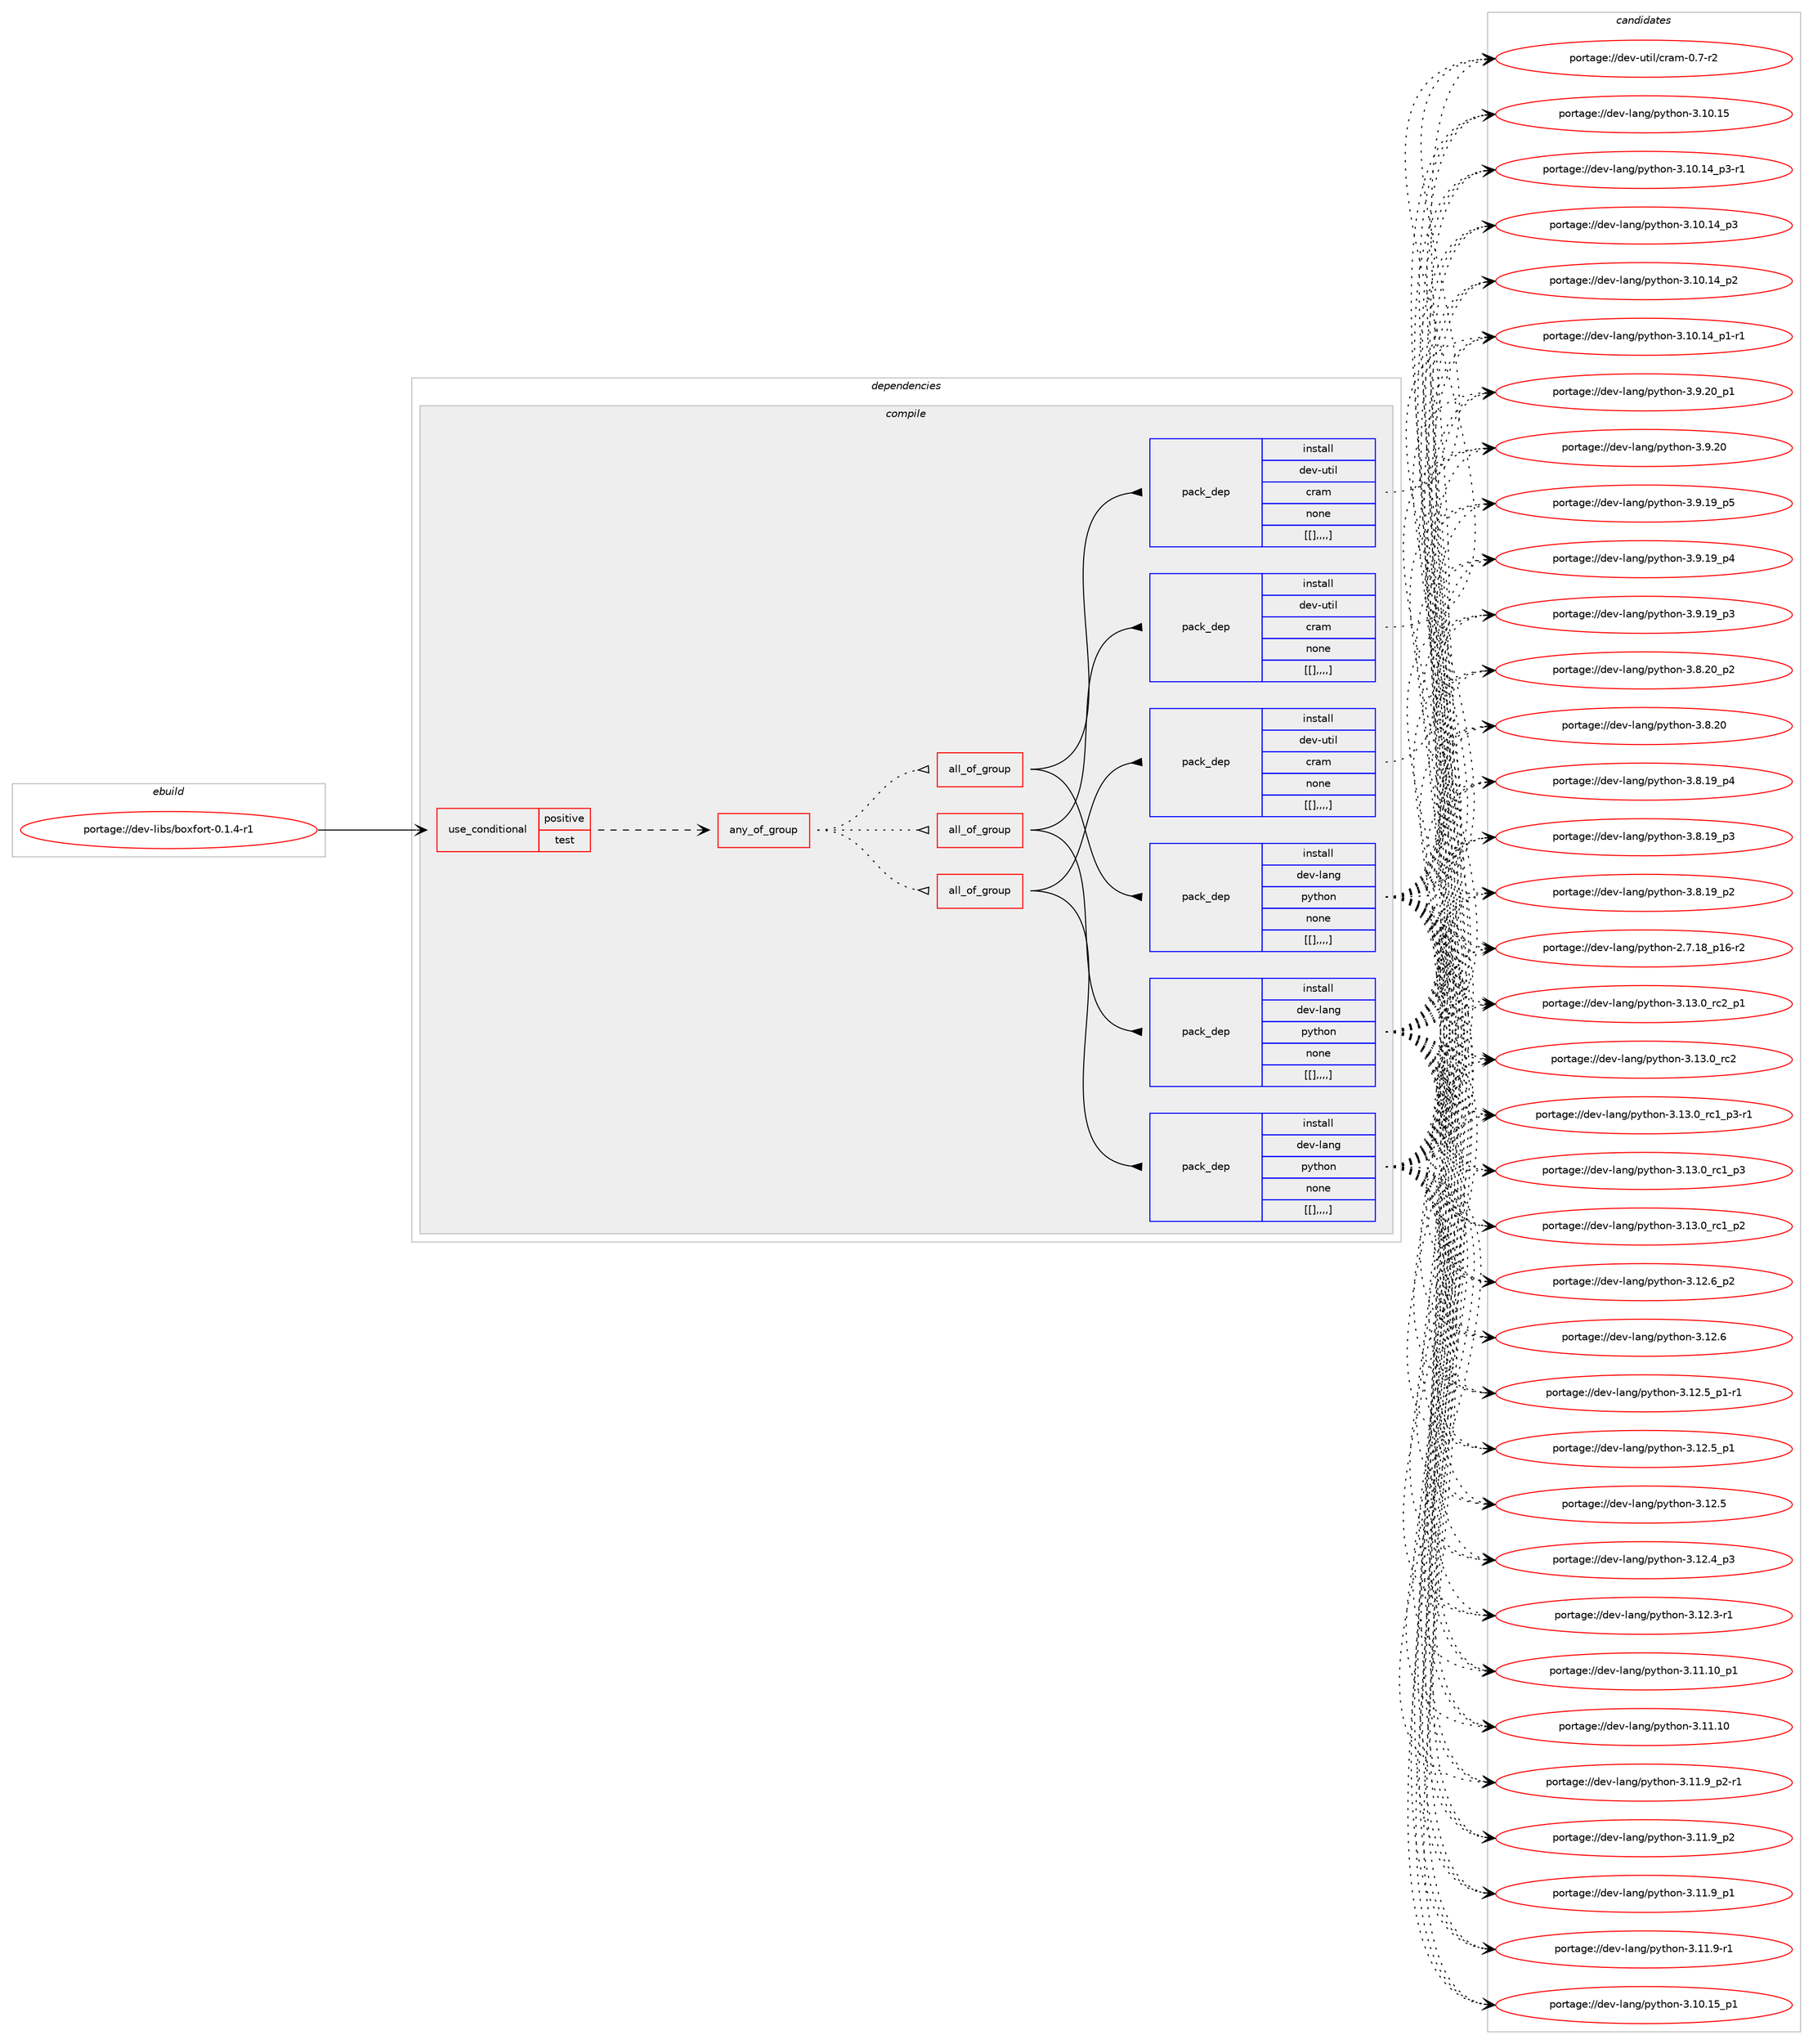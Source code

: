 digraph prolog {

# *************
# Graph options
# *************

newrank=true;
concentrate=true;
compound=true;
graph [rankdir=LR,fontname=Helvetica,fontsize=10,ranksep=1.5];#, ranksep=2.5, nodesep=0.2];
edge  [arrowhead=vee];
node  [fontname=Helvetica,fontsize=10];

# **********
# The ebuild
# **********

subgraph cluster_leftcol {
color=gray;
label=<<i>ebuild</i>>;
id [label="portage://dev-libs/boxfort-0.1.4-r1", color=red, width=4, href="../dev-libs/boxfort-0.1.4-r1.svg"];
}

# ****************
# The dependencies
# ****************

subgraph cluster_midcol {
color=gray;
label=<<i>dependencies</i>>;
subgraph cluster_compile {
fillcolor="#eeeeee";
style=filled;
label=<<i>compile</i>>;
subgraph cond26682 {
dependency107978 [label=<<TABLE BORDER="0" CELLBORDER="1" CELLSPACING="0" CELLPADDING="4"><TR><TD ROWSPAN="3" CELLPADDING="10">use_conditional</TD></TR><TR><TD>positive</TD></TR><TR><TD>test</TD></TR></TABLE>>, shape=none, color=red];
subgraph any977 {
dependency107979 [label=<<TABLE BORDER="0" CELLBORDER="1" CELLSPACING="0" CELLPADDING="4"><TR><TD CELLPADDING="10">any_of_group</TD></TR></TABLE>>, shape=none, color=red];subgraph all143 {
dependency107980 [label=<<TABLE BORDER="0" CELLBORDER="1" CELLSPACING="0" CELLPADDING="4"><TR><TD CELLPADDING="10">all_of_group</TD></TR></TABLE>>, shape=none, color=red];subgraph pack80179 {
dependency107981 [label=<<TABLE BORDER="0" CELLBORDER="1" CELLSPACING="0" CELLPADDING="4" WIDTH="220"><TR><TD ROWSPAN="6" CELLPADDING="30">pack_dep</TD></TR><TR><TD WIDTH="110">install</TD></TR><TR><TD>dev-lang</TD></TR><TR><TD>python</TD></TR><TR><TD>none</TD></TR><TR><TD>[[],,,,]</TD></TR></TABLE>>, shape=none, color=blue];
}
dependency107980:e -> dependency107981:w [weight=20,style="solid",arrowhead="inv"];
subgraph pack80180 {
dependency107982 [label=<<TABLE BORDER="0" CELLBORDER="1" CELLSPACING="0" CELLPADDING="4" WIDTH="220"><TR><TD ROWSPAN="6" CELLPADDING="30">pack_dep</TD></TR><TR><TD WIDTH="110">install</TD></TR><TR><TD>dev-util</TD></TR><TR><TD>cram</TD></TR><TR><TD>none</TD></TR><TR><TD>[[],,,,]</TD></TR></TABLE>>, shape=none, color=blue];
}
dependency107980:e -> dependency107982:w [weight=20,style="solid",arrowhead="inv"];
}
dependency107979:e -> dependency107980:w [weight=20,style="dotted",arrowhead="oinv"];
subgraph all144 {
dependency107983 [label=<<TABLE BORDER="0" CELLBORDER="1" CELLSPACING="0" CELLPADDING="4"><TR><TD CELLPADDING="10">all_of_group</TD></TR></TABLE>>, shape=none, color=red];subgraph pack80181 {
dependency107984 [label=<<TABLE BORDER="0" CELLBORDER="1" CELLSPACING="0" CELLPADDING="4" WIDTH="220"><TR><TD ROWSPAN="6" CELLPADDING="30">pack_dep</TD></TR><TR><TD WIDTH="110">install</TD></TR><TR><TD>dev-lang</TD></TR><TR><TD>python</TD></TR><TR><TD>none</TD></TR><TR><TD>[[],,,,]</TD></TR></TABLE>>, shape=none, color=blue];
}
dependency107983:e -> dependency107984:w [weight=20,style="solid",arrowhead="inv"];
subgraph pack80182 {
dependency107985 [label=<<TABLE BORDER="0" CELLBORDER="1" CELLSPACING="0" CELLPADDING="4" WIDTH="220"><TR><TD ROWSPAN="6" CELLPADDING="30">pack_dep</TD></TR><TR><TD WIDTH="110">install</TD></TR><TR><TD>dev-util</TD></TR><TR><TD>cram</TD></TR><TR><TD>none</TD></TR><TR><TD>[[],,,,]</TD></TR></TABLE>>, shape=none, color=blue];
}
dependency107983:e -> dependency107985:w [weight=20,style="solid",arrowhead="inv"];
}
dependency107979:e -> dependency107983:w [weight=20,style="dotted",arrowhead="oinv"];
subgraph all145 {
dependency107986 [label=<<TABLE BORDER="0" CELLBORDER="1" CELLSPACING="0" CELLPADDING="4"><TR><TD CELLPADDING="10">all_of_group</TD></TR></TABLE>>, shape=none, color=red];subgraph pack80183 {
dependency107987 [label=<<TABLE BORDER="0" CELLBORDER="1" CELLSPACING="0" CELLPADDING="4" WIDTH="220"><TR><TD ROWSPAN="6" CELLPADDING="30">pack_dep</TD></TR><TR><TD WIDTH="110">install</TD></TR><TR><TD>dev-lang</TD></TR><TR><TD>python</TD></TR><TR><TD>none</TD></TR><TR><TD>[[],,,,]</TD></TR></TABLE>>, shape=none, color=blue];
}
dependency107986:e -> dependency107987:w [weight=20,style="solid",arrowhead="inv"];
subgraph pack80184 {
dependency107988 [label=<<TABLE BORDER="0" CELLBORDER="1" CELLSPACING="0" CELLPADDING="4" WIDTH="220"><TR><TD ROWSPAN="6" CELLPADDING="30">pack_dep</TD></TR><TR><TD WIDTH="110">install</TD></TR><TR><TD>dev-util</TD></TR><TR><TD>cram</TD></TR><TR><TD>none</TD></TR><TR><TD>[[],,,,]</TD></TR></TABLE>>, shape=none, color=blue];
}
dependency107986:e -> dependency107988:w [weight=20,style="solid",arrowhead="inv"];
}
dependency107979:e -> dependency107986:w [weight=20,style="dotted",arrowhead="oinv"];
}
dependency107978:e -> dependency107979:w [weight=20,style="dashed",arrowhead="vee"];
}
id:e -> dependency107978:w [weight=20,style="solid",arrowhead="vee"];
}
subgraph cluster_compileandrun {
fillcolor="#eeeeee";
style=filled;
label=<<i>compile and run</i>>;
}
subgraph cluster_run {
fillcolor="#eeeeee";
style=filled;
label=<<i>run</i>>;
}
}

# **************
# The candidates
# **************

subgraph cluster_choices {
rank=same;
color=gray;
label=<<i>candidates</i>>;

subgraph choice80179 {
color=black;
nodesep=1;
choice100101118451089711010347112121116104111110455146495146489511499509511249 [label="portage://dev-lang/python-3.13.0_rc2_p1", color=red, width=4,href="../dev-lang/python-3.13.0_rc2_p1.svg"];
choice10010111845108971101034711212111610411111045514649514648951149950 [label="portage://dev-lang/python-3.13.0_rc2", color=red, width=4,href="../dev-lang/python-3.13.0_rc2.svg"];
choice1001011184510897110103471121211161041111104551464951464895114994995112514511449 [label="portage://dev-lang/python-3.13.0_rc1_p3-r1", color=red, width=4,href="../dev-lang/python-3.13.0_rc1_p3-r1.svg"];
choice100101118451089711010347112121116104111110455146495146489511499499511251 [label="portage://dev-lang/python-3.13.0_rc1_p3", color=red, width=4,href="../dev-lang/python-3.13.0_rc1_p3.svg"];
choice100101118451089711010347112121116104111110455146495146489511499499511250 [label="portage://dev-lang/python-3.13.0_rc1_p2", color=red, width=4,href="../dev-lang/python-3.13.0_rc1_p2.svg"];
choice100101118451089711010347112121116104111110455146495046549511250 [label="portage://dev-lang/python-3.12.6_p2", color=red, width=4,href="../dev-lang/python-3.12.6_p2.svg"];
choice10010111845108971101034711212111610411111045514649504654 [label="portage://dev-lang/python-3.12.6", color=red, width=4,href="../dev-lang/python-3.12.6.svg"];
choice1001011184510897110103471121211161041111104551464950465395112494511449 [label="portage://dev-lang/python-3.12.5_p1-r1", color=red, width=4,href="../dev-lang/python-3.12.5_p1-r1.svg"];
choice100101118451089711010347112121116104111110455146495046539511249 [label="portage://dev-lang/python-3.12.5_p1", color=red, width=4,href="../dev-lang/python-3.12.5_p1.svg"];
choice10010111845108971101034711212111610411111045514649504653 [label="portage://dev-lang/python-3.12.5", color=red, width=4,href="../dev-lang/python-3.12.5.svg"];
choice100101118451089711010347112121116104111110455146495046529511251 [label="portage://dev-lang/python-3.12.4_p3", color=red, width=4,href="../dev-lang/python-3.12.4_p3.svg"];
choice100101118451089711010347112121116104111110455146495046514511449 [label="portage://dev-lang/python-3.12.3-r1", color=red, width=4,href="../dev-lang/python-3.12.3-r1.svg"];
choice10010111845108971101034711212111610411111045514649494649489511249 [label="portage://dev-lang/python-3.11.10_p1", color=red, width=4,href="../dev-lang/python-3.11.10_p1.svg"];
choice1001011184510897110103471121211161041111104551464949464948 [label="portage://dev-lang/python-3.11.10", color=red, width=4,href="../dev-lang/python-3.11.10.svg"];
choice1001011184510897110103471121211161041111104551464949465795112504511449 [label="portage://dev-lang/python-3.11.9_p2-r1", color=red, width=4,href="../dev-lang/python-3.11.9_p2-r1.svg"];
choice100101118451089711010347112121116104111110455146494946579511250 [label="portage://dev-lang/python-3.11.9_p2", color=red, width=4,href="../dev-lang/python-3.11.9_p2.svg"];
choice100101118451089711010347112121116104111110455146494946579511249 [label="portage://dev-lang/python-3.11.9_p1", color=red, width=4,href="../dev-lang/python-3.11.9_p1.svg"];
choice100101118451089711010347112121116104111110455146494946574511449 [label="portage://dev-lang/python-3.11.9-r1", color=red, width=4,href="../dev-lang/python-3.11.9-r1.svg"];
choice10010111845108971101034711212111610411111045514649484649539511249 [label="portage://dev-lang/python-3.10.15_p1", color=red, width=4,href="../dev-lang/python-3.10.15_p1.svg"];
choice1001011184510897110103471121211161041111104551464948464953 [label="portage://dev-lang/python-3.10.15", color=red, width=4,href="../dev-lang/python-3.10.15.svg"];
choice100101118451089711010347112121116104111110455146494846495295112514511449 [label="portage://dev-lang/python-3.10.14_p3-r1", color=red, width=4,href="../dev-lang/python-3.10.14_p3-r1.svg"];
choice10010111845108971101034711212111610411111045514649484649529511251 [label="portage://dev-lang/python-3.10.14_p3", color=red, width=4,href="../dev-lang/python-3.10.14_p3.svg"];
choice10010111845108971101034711212111610411111045514649484649529511250 [label="portage://dev-lang/python-3.10.14_p2", color=red, width=4,href="../dev-lang/python-3.10.14_p2.svg"];
choice100101118451089711010347112121116104111110455146494846495295112494511449 [label="portage://dev-lang/python-3.10.14_p1-r1", color=red, width=4,href="../dev-lang/python-3.10.14_p1-r1.svg"];
choice100101118451089711010347112121116104111110455146574650489511249 [label="portage://dev-lang/python-3.9.20_p1", color=red, width=4,href="../dev-lang/python-3.9.20_p1.svg"];
choice10010111845108971101034711212111610411111045514657465048 [label="portage://dev-lang/python-3.9.20", color=red, width=4,href="../dev-lang/python-3.9.20.svg"];
choice100101118451089711010347112121116104111110455146574649579511253 [label="portage://dev-lang/python-3.9.19_p5", color=red, width=4,href="../dev-lang/python-3.9.19_p5.svg"];
choice100101118451089711010347112121116104111110455146574649579511252 [label="portage://dev-lang/python-3.9.19_p4", color=red, width=4,href="../dev-lang/python-3.9.19_p4.svg"];
choice100101118451089711010347112121116104111110455146574649579511251 [label="portage://dev-lang/python-3.9.19_p3", color=red, width=4,href="../dev-lang/python-3.9.19_p3.svg"];
choice100101118451089711010347112121116104111110455146564650489511250 [label="portage://dev-lang/python-3.8.20_p2", color=red, width=4,href="../dev-lang/python-3.8.20_p2.svg"];
choice10010111845108971101034711212111610411111045514656465048 [label="portage://dev-lang/python-3.8.20", color=red, width=4,href="../dev-lang/python-3.8.20.svg"];
choice100101118451089711010347112121116104111110455146564649579511252 [label="portage://dev-lang/python-3.8.19_p4", color=red, width=4,href="../dev-lang/python-3.8.19_p4.svg"];
choice100101118451089711010347112121116104111110455146564649579511251 [label="portage://dev-lang/python-3.8.19_p3", color=red, width=4,href="../dev-lang/python-3.8.19_p3.svg"];
choice100101118451089711010347112121116104111110455146564649579511250 [label="portage://dev-lang/python-3.8.19_p2", color=red, width=4,href="../dev-lang/python-3.8.19_p2.svg"];
choice100101118451089711010347112121116104111110455046554649569511249544511450 [label="portage://dev-lang/python-2.7.18_p16-r2", color=red, width=4,href="../dev-lang/python-2.7.18_p16-r2.svg"];
dependency107981:e -> choice100101118451089711010347112121116104111110455146495146489511499509511249:w [style=dotted,weight="100"];
dependency107981:e -> choice10010111845108971101034711212111610411111045514649514648951149950:w [style=dotted,weight="100"];
dependency107981:e -> choice1001011184510897110103471121211161041111104551464951464895114994995112514511449:w [style=dotted,weight="100"];
dependency107981:e -> choice100101118451089711010347112121116104111110455146495146489511499499511251:w [style=dotted,weight="100"];
dependency107981:e -> choice100101118451089711010347112121116104111110455146495146489511499499511250:w [style=dotted,weight="100"];
dependency107981:e -> choice100101118451089711010347112121116104111110455146495046549511250:w [style=dotted,weight="100"];
dependency107981:e -> choice10010111845108971101034711212111610411111045514649504654:w [style=dotted,weight="100"];
dependency107981:e -> choice1001011184510897110103471121211161041111104551464950465395112494511449:w [style=dotted,weight="100"];
dependency107981:e -> choice100101118451089711010347112121116104111110455146495046539511249:w [style=dotted,weight="100"];
dependency107981:e -> choice10010111845108971101034711212111610411111045514649504653:w [style=dotted,weight="100"];
dependency107981:e -> choice100101118451089711010347112121116104111110455146495046529511251:w [style=dotted,weight="100"];
dependency107981:e -> choice100101118451089711010347112121116104111110455146495046514511449:w [style=dotted,weight="100"];
dependency107981:e -> choice10010111845108971101034711212111610411111045514649494649489511249:w [style=dotted,weight="100"];
dependency107981:e -> choice1001011184510897110103471121211161041111104551464949464948:w [style=dotted,weight="100"];
dependency107981:e -> choice1001011184510897110103471121211161041111104551464949465795112504511449:w [style=dotted,weight="100"];
dependency107981:e -> choice100101118451089711010347112121116104111110455146494946579511250:w [style=dotted,weight="100"];
dependency107981:e -> choice100101118451089711010347112121116104111110455146494946579511249:w [style=dotted,weight="100"];
dependency107981:e -> choice100101118451089711010347112121116104111110455146494946574511449:w [style=dotted,weight="100"];
dependency107981:e -> choice10010111845108971101034711212111610411111045514649484649539511249:w [style=dotted,weight="100"];
dependency107981:e -> choice1001011184510897110103471121211161041111104551464948464953:w [style=dotted,weight="100"];
dependency107981:e -> choice100101118451089711010347112121116104111110455146494846495295112514511449:w [style=dotted,weight="100"];
dependency107981:e -> choice10010111845108971101034711212111610411111045514649484649529511251:w [style=dotted,weight="100"];
dependency107981:e -> choice10010111845108971101034711212111610411111045514649484649529511250:w [style=dotted,weight="100"];
dependency107981:e -> choice100101118451089711010347112121116104111110455146494846495295112494511449:w [style=dotted,weight="100"];
dependency107981:e -> choice100101118451089711010347112121116104111110455146574650489511249:w [style=dotted,weight="100"];
dependency107981:e -> choice10010111845108971101034711212111610411111045514657465048:w [style=dotted,weight="100"];
dependency107981:e -> choice100101118451089711010347112121116104111110455146574649579511253:w [style=dotted,weight="100"];
dependency107981:e -> choice100101118451089711010347112121116104111110455146574649579511252:w [style=dotted,weight="100"];
dependency107981:e -> choice100101118451089711010347112121116104111110455146574649579511251:w [style=dotted,weight="100"];
dependency107981:e -> choice100101118451089711010347112121116104111110455146564650489511250:w [style=dotted,weight="100"];
dependency107981:e -> choice10010111845108971101034711212111610411111045514656465048:w [style=dotted,weight="100"];
dependency107981:e -> choice100101118451089711010347112121116104111110455146564649579511252:w [style=dotted,weight="100"];
dependency107981:e -> choice100101118451089711010347112121116104111110455146564649579511251:w [style=dotted,weight="100"];
dependency107981:e -> choice100101118451089711010347112121116104111110455146564649579511250:w [style=dotted,weight="100"];
dependency107981:e -> choice100101118451089711010347112121116104111110455046554649569511249544511450:w [style=dotted,weight="100"];
}
subgraph choice80180 {
color=black;
nodesep=1;
choice10010111845117116105108479911497109454846554511450 [label="portage://dev-util/cram-0.7-r2", color=red, width=4,href="../dev-util/cram-0.7-r2.svg"];
dependency107982:e -> choice10010111845117116105108479911497109454846554511450:w [style=dotted,weight="100"];
}
subgraph choice80181 {
color=black;
nodesep=1;
choice100101118451089711010347112121116104111110455146495146489511499509511249 [label="portage://dev-lang/python-3.13.0_rc2_p1", color=red, width=4,href="../dev-lang/python-3.13.0_rc2_p1.svg"];
choice10010111845108971101034711212111610411111045514649514648951149950 [label="portage://dev-lang/python-3.13.0_rc2", color=red, width=4,href="../dev-lang/python-3.13.0_rc2.svg"];
choice1001011184510897110103471121211161041111104551464951464895114994995112514511449 [label="portage://dev-lang/python-3.13.0_rc1_p3-r1", color=red, width=4,href="../dev-lang/python-3.13.0_rc1_p3-r1.svg"];
choice100101118451089711010347112121116104111110455146495146489511499499511251 [label="portage://dev-lang/python-3.13.0_rc1_p3", color=red, width=4,href="../dev-lang/python-3.13.0_rc1_p3.svg"];
choice100101118451089711010347112121116104111110455146495146489511499499511250 [label="portage://dev-lang/python-3.13.0_rc1_p2", color=red, width=4,href="../dev-lang/python-3.13.0_rc1_p2.svg"];
choice100101118451089711010347112121116104111110455146495046549511250 [label="portage://dev-lang/python-3.12.6_p2", color=red, width=4,href="../dev-lang/python-3.12.6_p2.svg"];
choice10010111845108971101034711212111610411111045514649504654 [label="portage://dev-lang/python-3.12.6", color=red, width=4,href="../dev-lang/python-3.12.6.svg"];
choice1001011184510897110103471121211161041111104551464950465395112494511449 [label="portage://dev-lang/python-3.12.5_p1-r1", color=red, width=4,href="../dev-lang/python-3.12.5_p1-r1.svg"];
choice100101118451089711010347112121116104111110455146495046539511249 [label="portage://dev-lang/python-3.12.5_p1", color=red, width=4,href="../dev-lang/python-3.12.5_p1.svg"];
choice10010111845108971101034711212111610411111045514649504653 [label="portage://dev-lang/python-3.12.5", color=red, width=4,href="../dev-lang/python-3.12.5.svg"];
choice100101118451089711010347112121116104111110455146495046529511251 [label="portage://dev-lang/python-3.12.4_p3", color=red, width=4,href="../dev-lang/python-3.12.4_p3.svg"];
choice100101118451089711010347112121116104111110455146495046514511449 [label="portage://dev-lang/python-3.12.3-r1", color=red, width=4,href="../dev-lang/python-3.12.3-r1.svg"];
choice10010111845108971101034711212111610411111045514649494649489511249 [label="portage://dev-lang/python-3.11.10_p1", color=red, width=4,href="../dev-lang/python-3.11.10_p1.svg"];
choice1001011184510897110103471121211161041111104551464949464948 [label="portage://dev-lang/python-3.11.10", color=red, width=4,href="../dev-lang/python-3.11.10.svg"];
choice1001011184510897110103471121211161041111104551464949465795112504511449 [label="portage://dev-lang/python-3.11.9_p2-r1", color=red, width=4,href="../dev-lang/python-3.11.9_p2-r1.svg"];
choice100101118451089711010347112121116104111110455146494946579511250 [label="portage://dev-lang/python-3.11.9_p2", color=red, width=4,href="../dev-lang/python-3.11.9_p2.svg"];
choice100101118451089711010347112121116104111110455146494946579511249 [label="portage://dev-lang/python-3.11.9_p1", color=red, width=4,href="../dev-lang/python-3.11.9_p1.svg"];
choice100101118451089711010347112121116104111110455146494946574511449 [label="portage://dev-lang/python-3.11.9-r1", color=red, width=4,href="../dev-lang/python-3.11.9-r1.svg"];
choice10010111845108971101034711212111610411111045514649484649539511249 [label="portage://dev-lang/python-3.10.15_p1", color=red, width=4,href="../dev-lang/python-3.10.15_p1.svg"];
choice1001011184510897110103471121211161041111104551464948464953 [label="portage://dev-lang/python-3.10.15", color=red, width=4,href="../dev-lang/python-3.10.15.svg"];
choice100101118451089711010347112121116104111110455146494846495295112514511449 [label="portage://dev-lang/python-3.10.14_p3-r1", color=red, width=4,href="../dev-lang/python-3.10.14_p3-r1.svg"];
choice10010111845108971101034711212111610411111045514649484649529511251 [label="portage://dev-lang/python-3.10.14_p3", color=red, width=4,href="../dev-lang/python-3.10.14_p3.svg"];
choice10010111845108971101034711212111610411111045514649484649529511250 [label="portage://dev-lang/python-3.10.14_p2", color=red, width=4,href="../dev-lang/python-3.10.14_p2.svg"];
choice100101118451089711010347112121116104111110455146494846495295112494511449 [label="portage://dev-lang/python-3.10.14_p1-r1", color=red, width=4,href="../dev-lang/python-3.10.14_p1-r1.svg"];
choice100101118451089711010347112121116104111110455146574650489511249 [label="portage://dev-lang/python-3.9.20_p1", color=red, width=4,href="../dev-lang/python-3.9.20_p1.svg"];
choice10010111845108971101034711212111610411111045514657465048 [label="portage://dev-lang/python-3.9.20", color=red, width=4,href="../dev-lang/python-3.9.20.svg"];
choice100101118451089711010347112121116104111110455146574649579511253 [label="portage://dev-lang/python-3.9.19_p5", color=red, width=4,href="../dev-lang/python-3.9.19_p5.svg"];
choice100101118451089711010347112121116104111110455146574649579511252 [label="portage://dev-lang/python-3.9.19_p4", color=red, width=4,href="../dev-lang/python-3.9.19_p4.svg"];
choice100101118451089711010347112121116104111110455146574649579511251 [label="portage://dev-lang/python-3.9.19_p3", color=red, width=4,href="../dev-lang/python-3.9.19_p3.svg"];
choice100101118451089711010347112121116104111110455146564650489511250 [label="portage://dev-lang/python-3.8.20_p2", color=red, width=4,href="../dev-lang/python-3.8.20_p2.svg"];
choice10010111845108971101034711212111610411111045514656465048 [label="portage://dev-lang/python-3.8.20", color=red, width=4,href="../dev-lang/python-3.8.20.svg"];
choice100101118451089711010347112121116104111110455146564649579511252 [label="portage://dev-lang/python-3.8.19_p4", color=red, width=4,href="../dev-lang/python-3.8.19_p4.svg"];
choice100101118451089711010347112121116104111110455146564649579511251 [label="portage://dev-lang/python-3.8.19_p3", color=red, width=4,href="../dev-lang/python-3.8.19_p3.svg"];
choice100101118451089711010347112121116104111110455146564649579511250 [label="portage://dev-lang/python-3.8.19_p2", color=red, width=4,href="../dev-lang/python-3.8.19_p2.svg"];
choice100101118451089711010347112121116104111110455046554649569511249544511450 [label="portage://dev-lang/python-2.7.18_p16-r2", color=red, width=4,href="../dev-lang/python-2.7.18_p16-r2.svg"];
dependency107984:e -> choice100101118451089711010347112121116104111110455146495146489511499509511249:w [style=dotted,weight="100"];
dependency107984:e -> choice10010111845108971101034711212111610411111045514649514648951149950:w [style=dotted,weight="100"];
dependency107984:e -> choice1001011184510897110103471121211161041111104551464951464895114994995112514511449:w [style=dotted,weight="100"];
dependency107984:e -> choice100101118451089711010347112121116104111110455146495146489511499499511251:w [style=dotted,weight="100"];
dependency107984:e -> choice100101118451089711010347112121116104111110455146495146489511499499511250:w [style=dotted,weight="100"];
dependency107984:e -> choice100101118451089711010347112121116104111110455146495046549511250:w [style=dotted,weight="100"];
dependency107984:e -> choice10010111845108971101034711212111610411111045514649504654:w [style=dotted,weight="100"];
dependency107984:e -> choice1001011184510897110103471121211161041111104551464950465395112494511449:w [style=dotted,weight="100"];
dependency107984:e -> choice100101118451089711010347112121116104111110455146495046539511249:w [style=dotted,weight="100"];
dependency107984:e -> choice10010111845108971101034711212111610411111045514649504653:w [style=dotted,weight="100"];
dependency107984:e -> choice100101118451089711010347112121116104111110455146495046529511251:w [style=dotted,weight="100"];
dependency107984:e -> choice100101118451089711010347112121116104111110455146495046514511449:w [style=dotted,weight="100"];
dependency107984:e -> choice10010111845108971101034711212111610411111045514649494649489511249:w [style=dotted,weight="100"];
dependency107984:e -> choice1001011184510897110103471121211161041111104551464949464948:w [style=dotted,weight="100"];
dependency107984:e -> choice1001011184510897110103471121211161041111104551464949465795112504511449:w [style=dotted,weight="100"];
dependency107984:e -> choice100101118451089711010347112121116104111110455146494946579511250:w [style=dotted,weight="100"];
dependency107984:e -> choice100101118451089711010347112121116104111110455146494946579511249:w [style=dotted,weight="100"];
dependency107984:e -> choice100101118451089711010347112121116104111110455146494946574511449:w [style=dotted,weight="100"];
dependency107984:e -> choice10010111845108971101034711212111610411111045514649484649539511249:w [style=dotted,weight="100"];
dependency107984:e -> choice1001011184510897110103471121211161041111104551464948464953:w [style=dotted,weight="100"];
dependency107984:e -> choice100101118451089711010347112121116104111110455146494846495295112514511449:w [style=dotted,weight="100"];
dependency107984:e -> choice10010111845108971101034711212111610411111045514649484649529511251:w [style=dotted,weight="100"];
dependency107984:e -> choice10010111845108971101034711212111610411111045514649484649529511250:w [style=dotted,weight="100"];
dependency107984:e -> choice100101118451089711010347112121116104111110455146494846495295112494511449:w [style=dotted,weight="100"];
dependency107984:e -> choice100101118451089711010347112121116104111110455146574650489511249:w [style=dotted,weight="100"];
dependency107984:e -> choice10010111845108971101034711212111610411111045514657465048:w [style=dotted,weight="100"];
dependency107984:e -> choice100101118451089711010347112121116104111110455146574649579511253:w [style=dotted,weight="100"];
dependency107984:e -> choice100101118451089711010347112121116104111110455146574649579511252:w [style=dotted,weight="100"];
dependency107984:e -> choice100101118451089711010347112121116104111110455146574649579511251:w [style=dotted,weight="100"];
dependency107984:e -> choice100101118451089711010347112121116104111110455146564650489511250:w [style=dotted,weight="100"];
dependency107984:e -> choice10010111845108971101034711212111610411111045514656465048:w [style=dotted,weight="100"];
dependency107984:e -> choice100101118451089711010347112121116104111110455146564649579511252:w [style=dotted,weight="100"];
dependency107984:e -> choice100101118451089711010347112121116104111110455146564649579511251:w [style=dotted,weight="100"];
dependency107984:e -> choice100101118451089711010347112121116104111110455146564649579511250:w [style=dotted,weight="100"];
dependency107984:e -> choice100101118451089711010347112121116104111110455046554649569511249544511450:w [style=dotted,weight="100"];
}
subgraph choice80182 {
color=black;
nodesep=1;
choice10010111845117116105108479911497109454846554511450 [label="portage://dev-util/cram-0.7-r2", color=red, width=4,href="../dev-util/cram-0.7-r2.svg"];
dependency107985:e -> choice10010111845117116105108479911497109454846554511450:w [style=dotted,weight="100"];
}
subgraph choice80183 {
color=black;
nodesep=1;
choice100101118451089711010347112121116104111110455146495146489511499509511249 [label="portage://dev-lang/python-3.13.0_rc2_p1", color=red, width=4,href="../dev-lang/python-3.13.0_rc2_p1.svg"];
choice10010111845108971101034711212111610411111045514649514648951149950 [label="portage://dev-lang/python-3.13.0_rc2", color=red, width=4,href="../dev-lang/python-3.13.0_rc2.svg"];
choice1001011184510897110103471121211161041111104551464951464895114994995112514511449 [label="portage://dev-lang/python-3.13.0_rc1_p3-r1", color=red, width=4,href="../dev-lang/python-3.13.0_rc1_p3-r1.svg"];
choice100101118451089711010347112121116104111110455146495146489511499499511251 [label="portage://dev-lang/python-3.13.0_rc1_p3", color=red, width=4,href="../dev-lang/python-3.13.0_rc1_p3.svg"];
choice100101118451089711010347112121116104111110455146495146489511499499511250 [label="portage://dev-lang/python-3.13.0_rc1_p2", color=red, width=4,href="../dev-lang/python-3.13.0_rc1_p2.svg"];
choice100101118451089711010347112121116104111110455146495046549511250 [label="portage://dev-lang/python-3.12.6_p2", color=red, width=4,href="../dev-lang/python-3.12.6_p2.svg"];
choice10010111845108971101034711212111610411111045514649504654 [label="portage://dev-lang/python-3.12.6", color=red, width=4,href="../dev-lang/python-3.12.6.svg"];
choice1001011184510897110103471121211161041111104551464950465395112494511449 [label="portage://dev-lang/python-3.12.5_p1-r1", color=red, width=4,href="../dev-lang/python-3.12.5_p1-r1.svg"];
choice100101118451089711010347112121116104111110455146495046539511249 [label="portage://dev-lang/python-3.12.5_p1", color=red, width=4,href="../dev-lang/python-3.12.5_p1.svg"];
choice10010111845108971101034711212111610411111045514649504653 [label="portage://dev-lang/python-3.12.5", color=red, width=4,href="../dev-lang/python-3.12.5.svg"];
choice100101118451089711010347112121116104111110455146495046529511251 [label="portage://dev-lang/python-3.12.4_p3", color=red, width=4,href="../dev-lang/python-3.12.4_p3.svg"];
choice100101118451089711010347112121116104111110455146495046514511449 [label="portage://dev-lang/python-3.12.3-r1", color=red, width=4,href="../dev-lang/python-3.12.3-r1.svg"];
choice10010111845108971101034711212111610411111045514649494649489511249 [label="portage://dev-lang/python-3.11.10_p1", color=red, width=4,href="../dev-lang/python-3.11.10_p1.svg"];
choice1001011184510897110103471121211161041111104551464949464948 [label="portage://dev-lang/python-3.11.10", color=red, width=4,href="../dev-lang/python-3.11.10.svg"];
choice1001011184510897110103471121211161041111104551464949465795112504511449 [label="portage://dev-lang/python-3.11.9_p2-r1", color=red, width=4,href="../dev-lang/python-3.11.9_p2-r1.svg"];
choice100101118451089711010347112121116104111110455146494946579511250 [label="portage://dev-lang/python-3.11.9_p2", color=red, width=4,href="../dev-lang/python-3.11.9_p2.svg"];
choice100101118451089711010347112121116104111110455146494946579511249 [label="portage://dev-lang/python-3.11.9_p1", color=red, width=4,href="../dev-lang/python-3.11.9_p1.svg"];
choice100101118451089711010347112121116104111110455146494946574511449 [label="portage://dev-lang/python-3.11.9-r1", color=red, width=4,href="../dev-lang/python-3.11.9-r1.svg"];
choice10010111845108971101034711212111610411111045514649484649539511249 [label="portage://dev-lang/python-3.10.15_p1", color=red, width=4,href="../dev-lang/python-3.10.15_p1.svg"];
choice1001011184510897110103471121211161041111104551464948464953 [label="portage://dev-lang/python-3.10.15", color=red, width=4,href="../dev-lang/python-3.10.15.svg"];
choice100101118451089711010347112121116104111110455146494846495295112514511449 [label="portage://dev-lang/python-3.10.14_p3-r1", color=red, width=4,href="../dev-lang/python-3.10.14_p3-r1.svg"];
choice10010111845108971101034711212111610411111045514649484649529511251 [label="portage://dev-lang/python-3.10.14_p3", color=red, width=4,href="../dev-lang/python-3.10.14_p3.svg"];
choice10010111845108971101034711212111610411111045514649484649529511250 [label="portage://dev-lang/python-3.10.14_p2", color=red, width=4,href="../dev-lang/python-3.10.14_p2.svg"];
choice100101118451089711010347112121116104111110455146494846495295112494511449 [label="portage://dev-lang/python-3.10.14_p1-r1", color=red, width=4,href="../dev-lang/python-3.10.14_p1-r1.svg"];
choice100101118451089711010347112121116104111110455146574650489511249 [label="portage://dev-lang/python-3.9.20_p1", color=red, width=4,href="../dev-lang/python-3.9.20_p1.svg"];
choice10010111845108971101034711212111610411111045514657465048 [label="portage://dev-lang/python-3.9.20", color=red, width=4,href="../dev-lang/python-3.9.20.svg"];
choice100101118451089711010347112121116104111110455146574649579511253 [label="portage://dev-lang/python-3.9.19_p5", color=red, width=4,href="../dev-lang/python-3.9.19_p5.svg"];
choice100101118451089711010347112121116104111110455146574649579511252 [label="portage://dev-lang/python-3.9.19_p4", color=red, width=4,href="../dev-lang/python-3.9.19_p4.svg"];
choice100101118451089711010347112121116104111110455146574649579511251 [label="portage://dev-lang/python-3.9.19_p3", color=red, width=4,href="../dev-lang/python-3.9.19_p3.svg"];
choice100101118451089711010347112121116104111110455146564650489511250 [label="portage://dev-lang/python-3.8.20_p2", color=red, width=4,href="../dev-lang/python-3.8.20_p2.svg"];
choice10010111845108971101034711212111610411111045514656465048 [label="portage://dev-lang/python-3.8.20", color=red, width=4,href="../dev-lang/python-3.8.20.svg"];
choice100101118451089711010347112121116104111110455146564649579511252 [label="portage://dev-lang/python-3.8.19_p4", color=red, width=4,href="../dev-lang/python-3.8.19_p4.svg"];
choice100101118451089711010347112121116104111110455146564649579511251 [label="portage://dev-lang/python-3.8.19_p3", color=red, width=4,href="../dev-lang/python-3.8.19_p3.svg"];
choice100101118451089711010347112121116104111110455146564649579511250 [label="portage://dev-lang/python-3.8.19_p2", color=red, width=4,href="../dev-lang/python-3.8.19_p2.svg"];
choice100101118451089711010347112121116104111110455046554649569511249544511450 [label="portage://dev-lang/python-2.7.18_p16-r2", color=red, width=4,href="../dev-lang/python-2.7.18_p16-r2.svg"];
dependency107987:e -> choice100101118451089711010347112121116104111110455146495146489511499509511249:w [style=dotted,weight="100"];
dependency107987:e -> choice10010111845108971101034711212111610411111045514649514648951149950:w [style=dotted,weight="100"];
dependency107987:e -> choice1001011184510897110103471121211161041111104551464951464895114994995112514511449:w [style=dotted,weight="100"];
dependency107987:e -> choice100101118451089711010347112121116104111110455146495146489511499499511251:w [style=dotted,weight="100"];
dependency107987:e -> choice100101118451089711010347112121116104111110455146495146489511499499511250:w [style=dotted,weight="100"];
dependency107987:e -> choice100101118451089711010347112121116104111110455146495046549511250:w [style=dotted,weight="100"];
dependency107987:e -> choice10010111845108971101034711212111610411111045514649504654:w [style=dotted,weight="100"];
dependency107987:e -> choice1001011184510897110103471121211161041111104551464950465395112494511449:w [style=dotted,weight="100"];
dependency107987:e -> choice100101118451089711010347112121116104111110455146495046539511249:w [style=dotted,weight="100"];
dependency107987:e -> choice10010111845108971101034711212111610411111045514649504653:w [style=dotted,weight="100"];
dependency107987:e -> choice100101118451089711010347112121116104111110455146495046529511251:w [style=dotted,weight="100"];
dependency107987:e -> choice100101118451089711010347112121116104111110455146495046514511449:w [style=dotted,weight="100"];
dependency107987:e -> choice10010111845108971101034711212111610411111045514649494649489511249:w [style=dotted,weight="100"];
dependency107987:e -> choice1001011184510897110103471121211161041111104551464949464948:w [style=dotted,weight="100"];
dependency107987:e -> choice1001011184510897110103471121211161041111104551464949465795112504511449:w [style=dotted,weight="100"];
dependency107987:e -> choice100101118451089711010347112121116104111110455146494946579511250:w [style=dotted,weight="100"];
dependency107987:e -> choice100101118451089711010347112121116104111110455146494946579511249:w [style=dotted,weight="100"];
dependency107987:e -> choice100101118451089711010347112121116104111110455146494946574511449:w [style=dotted,weight="100"];
dependency107987:e -> choice10010111845108971101034711212111610411111045514649484649539511249:w [style=dotted,weight="100"];
dependency107987:e -> choice1001011184510897110103471121211161041111104551464948464953:w [style=dotted,weight="100"];
dependency107987:e -> choice100101118451089711010347112121116104111110455146494846495295112514511449:w [style=dotted,weight="100"];
dependency107987:e -> choice10010111845108971101034711212111610411111045514649484649529511251:w [style=dotted,weight="100"];
dependency107987:e -> choice10010111845108971101034711212111610411111045514649484649529511250:w [style=dotted,weight="100"];
dependency107987:e -> choice100101118451089711010347112121116104111110455146494846495295112494511449:w [style=dotted,weight="100"];
dependency107987:e -> choice100101118451089711010347112121116104111110455146574650489511249:w [style=dotted,weight="100"];
dependency107987:e -> choice10010111845108971101034711212111610411111045514657465048:w [style=dotted,weight="100"];
dependency107987:e -> choice100101118451089711010347112121116104111110455146574649579511253:w [style=dotted,weight="100"];
dependency107987:e -> choice100101118451089711010347112121116104111110455146574649579511252:w [style=dotted,weight="100"];
dependency107987:e -> choice100101118451089711010347112121116104111110455146574649579511251:w [style=dotted,weight="100"];
dependency107987:e -> choice100101118451089711010347112121116104111110455146564650489511250:w [style=dotted,weight="100"];
dependency107987:e -> choice10010111845108971101034711212111610411111045514656465048:w [style=dotted,weight="100"];
dependency107987:e -> choice100101118451089711010347112121116104111110455146564649579511252:w [style=dotted,weight="100"];
dependency107987:e -> choice100101118451089711010347112121116104111110455146564649579511251:w [style=dotted,weight="100"];
dependency107987:e -> choice100101118451089711010347112121116104111110455146564649579511250:w [style=dotted,weight="100"];
dependency107987:e -> choice100101118451089711010347112121116104111110455046554649569511249544511450:w [style=dotted,weight="100"];
}
subgraph choice80184 {
color=black;
nodesep=1;
choice10010111845117116105108479911497109454846554511450 [label="portage://dev-util/cram-0.7-r2", color=red, width=4,href="../dev-util/cram-0.7-r2.svg"];
dependency107988:e -> choice10010111845117116105108479911497109454846554511450:w [style=dotted,weight="100"];
}
}

}
